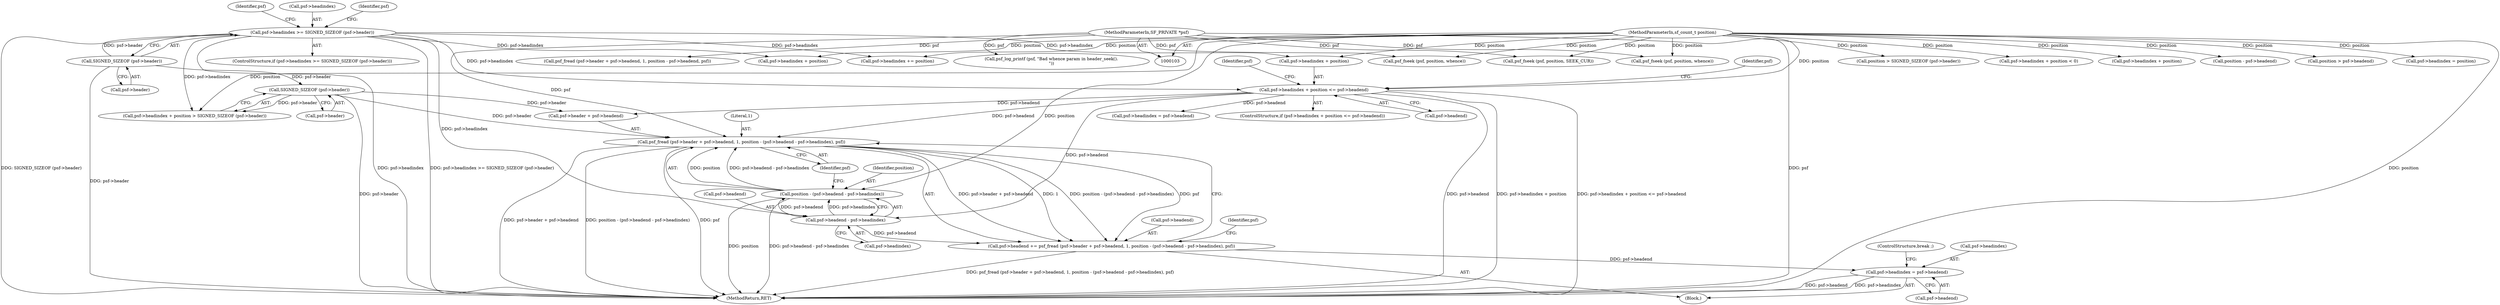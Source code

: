 digraph "1_libsndfile_708e996c87c5fae77b104ccfeb8f6db784c32074_14@API" {
"1000226" [label="(Call,psf_fread (psf->header + psf->headend, 1, position - (psf->headend - psf->headindex), psf))"];
"1000205" [label="(Call,SIGNED_SIZEOF (psf->header))"];
"1000171" [label="(Call,SIGNED_SIZEOF (psf->header))"];
"1000182" [label="(Call,psf->headindex + position <= psf->headend)"];
"1000167" [label="(Call,psf->headindex >= SIGNED_SIZEOF (psf->header))"];
"1000105" [label="(MethodParameterIn,sf_count_t position)"];
"1000235" [label="(Call,position - (psf->headend - psf->headindex))"];
"1000237" [label="(Call,psf->headend - psf->headindex)"];
"1000104" [label="(MethodParameterIn,SF_PRIVATE *psf)"];
"1000222" [label="(Call,psf->headend += psf_fread (psf->header + psf->headend, 1, position - (psf->headend - psf->headindex), psf))"];
"1000245" [label="(Call,psf->headindex = psf->headend)"];
"1000199" [label="(Call,psf->headindex + position > SIGNED_SIZEOF (psf->header))"];
"1000217" [label="(Call,psf_fseek (psf, position, SEEK_CUR))"];
"1000255" [label="(Call,psf_log_printf (psf, \"Bad whence param in header_seek().\n\"))"];
"1000183" [label="(Call,psf->headindex + position)"];
"1000246" [label="(Call,psf->headindex)"];
"1000200" [label="(Call,psf->headindex + position)"];
"1000113" [label="(Call,position > SIGNED_SIZEOF (psf->header))"];
"1000158" [label="(Call,psf->headindex + position < 0)"];
"1000202" [label="(Identifier,psf)"];
"1000245" [label="(Call,psf->headindex = psf->headend)"];
"1000235" [label="(Call,position - (psf->headend - psf->headindex))"];
"1000244" [label="(Identifier,psf)"];
"1000172" [label="(Call,psf->header)"];
"1000159" [label="(Call,psf->headindex + position)"];
"1000105" [label="(MethodParameterIn,sf_count_t position)"];
"1000120" [label="(Call,psf_fseek (psf, position, whence))"];
"1000167" [label="(Call,psf->headindex >= SIGNED_SIZEOF (psf->header))"];
"1000210" [label="(Call,psf->headindex = psf->headend)"];
"1000171" [label="(Call,SIGNED_SIZEOF (psf->header))"];
"1000104" [label="(MethodParameterIn,SF_PRIVATE *psf)"];
"1000144" [label="(Call,position - psf->headend)"];
"1000206" [label="(Call,psf->header)"];
"1000247" [label="(Identifier,psf)"];
"1000237" [label="(Call,psf->headend - psf->headindex)"];
"1000126" [label="(Call,position > psf->headend)"];
"1000226" [label="(Call,psf_fread (psf->header + psf->headend, 1, position - (psf->headend - psf->headindex), psf))"];
"1000260" [label="(MethodReturn,RET)"];
"1000185" [label="(Identifier,psf)"];
"1000241" [label="(Call,psf->headindex)"];
"1000176" [label="(Call,psf_fseek (psf, position, whence))"];
"1000110" [label="(Block,)"];
"1000150" [label="(Call,psf->headindex = position)"];
"1000252" [label="(ControlStructure,break ;)"];
"1000236" [label="(Identifier,position)"];
"1000181" [label="(ControlStructure,if (psf->headindex + position <= psf->headend))"];
"1000166" [label="(ControlStructure,if (psf->headindex >= SIGNED_SIZEOF (psf->header)))"];
"1000222" [label="(Call,psf->headend += psf_fread (psf->header + psf->headend, 1, position - (psf->headend - psf->headindex), psf))"];
"1000168" [label="(Call,psf->headindex)"];
"1000135" [label="(Call,psf_fread (psf->header + psf->headend, 1, position - psf->headend, psf))"];
"1000188" [label="(Call,psf->headend)"];
"1000227" [label="(Call,psf->header + psf->headend)"];
"1000192" [label="(Call,psf->headindex += position)"];
"1000223" [label="(Call,psf->headend)"];
"1000177" [label="(Identifier,psf)"];
"1000238" [label="(Call,psf->headend)"];
"1000205" [label="(Call,SIGNED_SIZEOF (psf->header))"];
"1000234" [label="(Literal,1)"];
"1000182" [label="(Call,psf->headindex + position <= psf->headend)"];
"1000249" [label="(Call,psf->headend)"];
"1000194" [label="(Identifier,psf)"];
"1000226" -> "1000222"  [label="AST: "];
"1000226" -> "1000244"  [label="CFG: "];
"1000227" -> "1000226"  [label="AST: "];
"1000234" -> "1000226"  [label="AST: "];
"1000235" -> "1000226"  [label="AST: "];
"1000244" -> "1000226"  [label="AST: "];
"1000222" -> "1000226"  [label="CFG: "];
"1000226" -> "1000260"  [label="DDG: psf->header + psf->headend"];
"1000226" -> "1000260"  [label="DDG: position - (psf->headend - psf->headindex)"];
"1000226" -> "1000260"  [label="DDG: psf"];
"1000226" -> "1000222"  [label="DDG: psf->header + psf->headend"];
"1000226" -> "1000222"  [label="DDG: 1"];
"1000226" -> "1000222"  [label="DDG: position - (psf->headend - psf->headindex)"];
"1000226" -> "1000222"  [label="DDG: psf"];
"1000205" -> "1000226"  [label="DDG: psf->header"];
"1000182" -> "1000226"  [label="DDG: psf->headend"];
"1000235" -> "1000226"  [label="DDG: position"];
"1000235" -> "1000226"  [label="DDG: psf->headend - psf->headindex"];
"1000104" -> "1000226"  [label="DDG: psf"];
"1000205" -> "1000199"  [label="AST: "];
"1000205" -> "1000206"  [label="CFG: "];
"1000206" -> "1000205"  [label="AST: "];
"1000199" -> "1000205"  [label="CFG: "];
"1000205" -> "1000260"  [label="DDG: psf->header"];
"1000205" -> "1000199"  [label="DDG: psf->header"];
"1000171" -> "1000205"  [label="DDG: psf->header"];
"1000205" -> "1000227"  [label="DDG: psf->header"];
"1000171" -> "1000167"  [label="AST: "];
"1000171" -> "1000172"  [label="CFG: "];
"1000172" -> "1000171"  [label="AST: "];
"1000167" -> "1000171"  [label="CFG: "];
"1000171" -> "1000260"  [label="DDG: psf->header"];
"1000171" -> "1000167"  [label="DDG: psf->header"];
"1000182" -> "1000181"  [label="AST: "];
"1000182" -> "1000188"  [label="CFG: "];
"1000183" -> "1000182"  [label="AST: "];
"1000188" -> "1000182"  [label="AST: "];
"1000194" -> "1000182"  [label="CFG: "];
"1000202" -> "1000182"  [label="CFG: "];
"1000182" -> "1000260"  [label="DDG: psf->headindex + position <= psf->headend"];
"1000182" -> "1000260"  [label="DDG: psf->headend"];
"1000182" -> "1000260"  [label="DDG: psf->headindex + position"];
"1000167" -> "1000182"  [label="DDG: psf->headindex"];
"1000105" -> "1000182"  [label="DDG: position"];
"1000182" -> "1000210"  [label="DDG: psf->headend"];
"1000182" -> "1000227"  [label="DDG: psf->headend"];
"1000182" -> "1000237"  [label="DDG: psf->headend"];
"1000167" -> "1000166"  [label="AST: "];
"1000168" -> "1000167"  [label="AST: "];
"1000177" -> "1000167"  [label="CFG: "];
"1000185" -> "1000167"  [label="CFG: "];
"1000167" -> "1000260"  [label="DDG: psf->headindex"];
"1000167" -> "1000260"  [label="DDG: psf->headindex >= SIGNED_SIZEOF (psf->header)"];
"1000167" -> "1000260"  [label="DDG: SIGNED_SIZEOF (psf->header)"];
"1000167" -> "1000183"  [label="DDG: psf->headindex"];
"1000167" -> "1000192"  [label="DDG: psf->headindex"];
"1000167" -> "1000199"  [label="DDG: psf->headindex"];
"1000167" -> "1000200"  [label="DDG: psf->headindex"];
"1000167" -> "1000237"  [label="DDG: psf->headindex"];
"1000105" -> "1000103"  [label="AST: "];
"1000105" -> "1000260"  [label="DDG: position"];
"1000105" -> "1000113"  [label="DDG: position"];
"1000105" -> "1000120"  [label="DDG: position"];
"1000105" -> "1000126"  [label="DDG: position"];
"1000105" -> "1000144"  [label="DDG: position"];
"1000105" -> "1000150"  [label="DDG: position"];
"1000105" -> "1000158"  [label="DDG: position"];
"1000105" -> "1000159"  [label="DDG: position"];
"1000105" -> "1000176"  [label="DDG: position"];
"1000105" -> "1000183"  [label="DDG: position"];
"1000105" -> "1000192"  [label="DDG: position"];
"1000105" -> "1000199"  [label="DDG: position"];
"1000105" -> "1000200"  [label="DDG: position"];
"1000105" -> "1000217"  [label="DDG: position"];
"1000105" -> "1000235"  [label="DDG: position"];
"1000235" -> "1000237"  [label="CFG: "];
"1000236" -> "1000235"  [label="AST: "];
"1000237" -> "1000235"  [label="AST: "];
"1000244" -> "1000235"  [label="CFG: "];
"1000235" -> "1000260"  [label="DDG: psf->headend - psf->headindex"];
"1000235" -> "1000260"  [label="DDG: position"];
"1000237" -> "1000235"  [label="DDG: psf->headend"];
"1000237" -> "1000235"  [label="DDG: psf->headindex"];
"1000237" -> "1000241"  [label="CFG: "];
"1000238" -> "1000237"  [label="AST: "];
"1000241" -> "1000237"  [label="AST: "];
"1000237" -> "1000222"  [label="DDG: psf->headend"];
"1000104" -> "1000103"  [label="AST: "];
"1000104" -> "1000260"  [label="DDG: psf"];
"1000104" -> "1000120"  [label="DDG: psf"];
"1000104" -> "1000135"  [label="DDG: psf"];
"1000104" -> "1000176"  [label="DDG: psf"];
"1000104" -> "1000217"  [label="DDG: psf"];
"1000104" -> "1000255"  [label="DDG: psf"];
"1000222" -> "1000110"  [label="AST: "];
"1000223" -> "1000222"  [label="AST: "];
"1000247" -> "1000222"  [label="CFG: "];
"1000222" -> "1000260"  [label="DDG: psf_fread (psf->header + psf->headend, 1, position - (psf->headend - psf->headindex), psf)"];
"1000222" -> "1000245"  [label="DDG: psf->headend"];
"1000245" -> "1000110"  [label="AST: "];
"1000245" -> "1000249"  [label="CFG: "];
"1000246" -> "1000245"  [label="AST: "];
"1000249" -> "1000245"  [label="AST: "];
"1000252" -> "1000245"  [label="CFG: "];
"1000245" -> "1000260"  [label="DDG: psf->headindex"];
"1000245" -> "1000260"  [label="DDG: psf->headend"];
}
